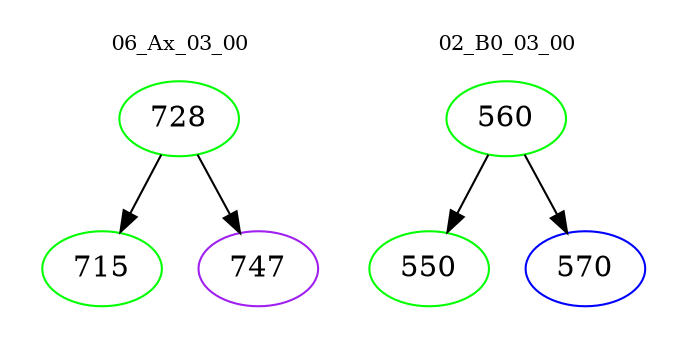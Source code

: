 digraph{
subgraph cluster_0 {
color = white
label = "06_Ax_03_00";
fontsize=10;
T0_728 [label="728", color="green"]
T0_728 -> T0_715 [color="black"]
T0_715 [label="715", color="green"]
T0_728 -> T0_747 [color="black"]
T0_747 [label="747", color="purple"]
}
subgraph cluster_1 {
color = white
label = "02_B0_03_00";
fontsize=10;
T1_560 [label="560", color="green"]
T1_560 -> T1_550 [color="black"]
T1_550 [label="550", color="green"]
T1_560 -> T1_570 [color="black"]
T1_570 [label="570", color="blue"]
}
}
